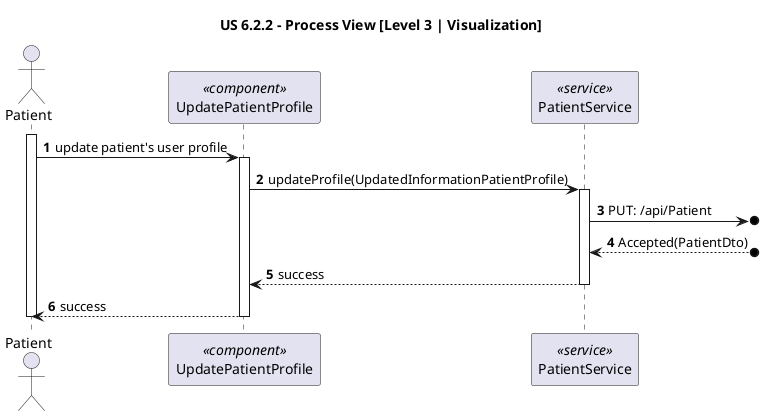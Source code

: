 @startuml

title "US 6.2.2 - Process View [Level 3 | Visualization]"

autonumber
actor "Patient" as USER 
participant "UpdatePatientProfile" as UPP <<component>> 
participant "PatientService" as PS <<service>>

activate USER
USER -> UPP : update patient's user profile
activate UPP

UPP -> PS : updateProfile(UpdatedInformationPatientProfile)
activate PS

PS ->o] : PUT: /api/Patient

PS <--o] : Accepted(PatientDto)

PS --> UPP: success
deactivate PS

UPP --> USER: success
deactivate UPP
deactivate USER


@enduml